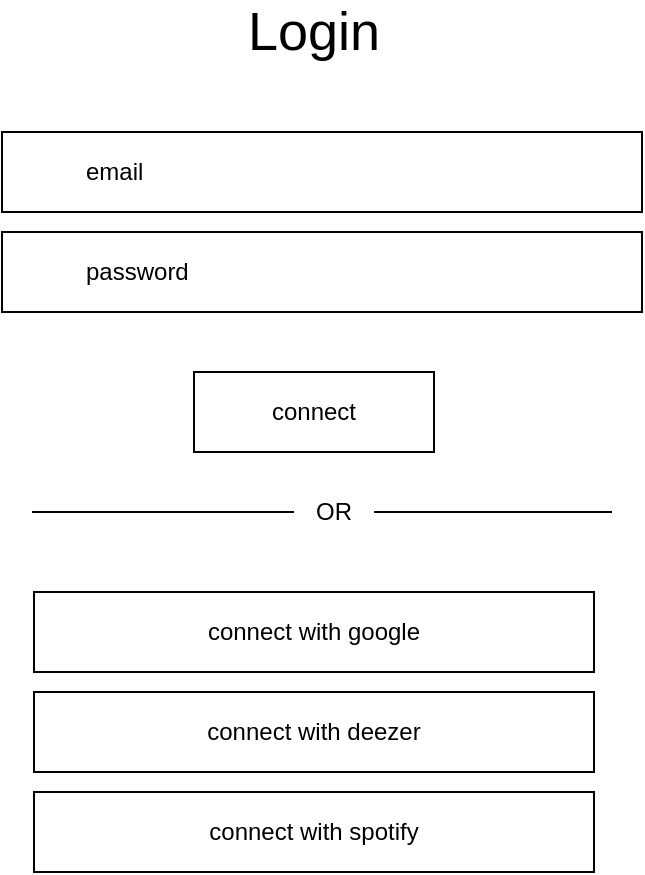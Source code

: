 <mxfile version="15.1.1" type="device"><diagram id="lzdCG3_sS2tcRpAtEMBF" name="Page-1"><mxGraphModel dx="1221" dy="644" grid="1" gridSize="10" guides="1" tooltips="1" connect="1" arrows="1" fold="1" page="1" pageScale="1" pageWidth="827" pageHeight="1169" math="0" shadow="0"><root><mxCell id="0"/><mxCell id="1" parent="0"/><mxCell id="33CzD2k_sznk0tWk2LBG-2" value="&lt;blockquote style=&quot;margin: 0 0 0 40px ; border: none ; padding: 0px&quot;&gt;email&lt;/blockquote&gt;" style="rounded=0;whiteSpace=wrap;html=1;align=left;" vertex="1" parent="1"><mxGeometry x="254" y="150" width="320" height="40" as="geometry"/></mxCell><mxCell id="33CzD2k_sznk0tWk2LBG-3" value="&lt;blockquote style=&quot;margin: 0 0 0 40px ; border: none ; padding: 0px&quot;&gt;password&lt;/blockquote&gt;" style="rounded=0;whiteSpace=wrap;html=1;align=left;" vertex="1" parent="1"><mxGeometry x="254" y="200" width="320" height="40" as="geometry"/></mxCell><mxCell id="33CzD2k_sznk0tWk2LBG-4" value="connect" style="rounded=0;whiteSpace=wrap;html=1;" vertex="1" parent="1"><mxGeometry x="350" y="270" width="120" height="40" as="geometry"/></mxCell><mxCell id="33CzD2k_sznk0tWk2LBG-5" value="" style="endArrow=none;html=1;" edge="1" parent="1"><mxGeometry width="50" height="50" relative="1" as="geometry"><mxPoint x="269" y="340" as="sourcePoint"/><mxPoint x="559" y="340" as="targetPoint"/></mxGeometry></mxCell><mxCell id="33CzD2k_sznk0tWk2LBG-6" value="OR" style="text;html=1;strokeColor=none;align=center;verticalAlign=middle;whiteSpace=wrap;rounded=0;fillColor=#ffffff;" vertex="1" parent="1"><mxGeometry x="400" y="330" width="40" height="20" as="geometry"/></mxCell><mxCell id="33CzD2k_sznk0tWk2LBG-7" value="connect with google" style="rounded=0;whiteSpace=wrap;html=1;fillColor=#ffffff;" vertex="1" parent="1"><mxGeometry x="270" y="380" width="280" height="40" as="geometry"/></mxCell><mxCell id="33CzD2k_sznk0tWk2LBG-8" value="connect with deezer" style="rounded=0;whiteSpace=wrap;html=1;fillColor=#ffffff;" vertex="1" parent="1"><mxGeometry x="270" y="430" width="280" height="40" as="geometry"/></mxCell><mxCell id="33CzD2k_sznk0tWk2LBG-9" value="connect with spotify" style="rounded=0;whiteSpace=wrap;html=1;fillColor=#ffffff;" vertex="1" parent="1"><mxGeometry x="270" y="480" width="280" height="40" as="geometry"/></mxCell><mxCell id="33CzD2k_sznk0tWk2LBG-10" value="&lt;font style=&quot;font-size: 27px&quot;&gt;Login&lt;/font&gt;" style="text;html=1;strokeColor=none;fillColor=none;align=center;verticalAlign=middle;whiteSpace=wrap;rounded=0;" vertex="1" parent="1"><mxGeometry x="390" y="90" width="40" height="20" as="geometry"/></mxCell></root></mxGraphModel></diagram></mxfile>